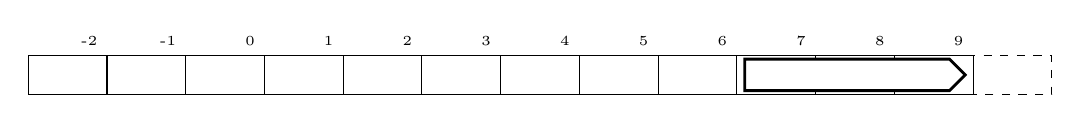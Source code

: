 %!TEX TS-program = pdflatexmk

% Copyright 2018 Martin Scheidt (ISC license)
% Permission to use, copy, modify, and/or distribute this file for any purpose with or without fee is hereby granted, provided that the above copyright notice and this permission notice appear in all copies.

\begin{scope}
  \coordinate (base) at (0,0);
  \draw [dashed] ([shift={(base)}] 10,0) rectangle ++(1,0.5);
  \foreach \x in {-2,...,9}
    \draw ([shift={(base)}] \x,0) rectangle ++(1,0.5) node [above=5pt,left,align=right] {\tiny \x};
  \path[draw, line width=1pt, fill=white] (9.9,0.25) -- ++(-0.2,-0.2) -- ++(-2.6,0) -- ++(0,0.4) -- ++(2.6,0) -- cycle; % train
\end{scope}